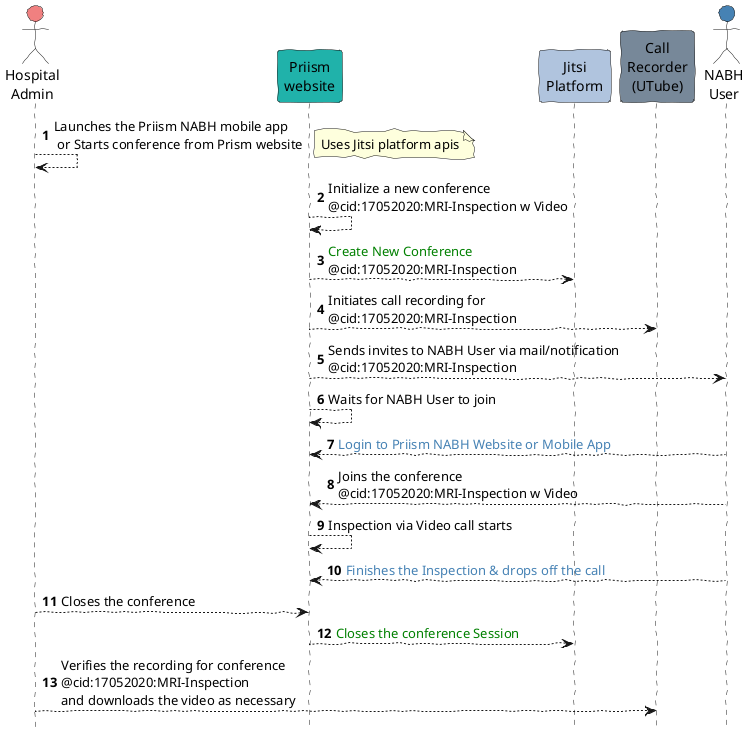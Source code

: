@startuml "Integrating webapp / mobile with Jitsi"

hide footbox
skinparam handwritten true

actor "Hospital\nAdmin" as hoad #LightCoral
participant "Priism\nwebsite" as prws #LightSeaGreen
participant "Jitsi\nPlatform" as jtsi #LightSteelBlue
participant "Call\nRecorder\n(UTube)" as care #LightSlateGray
actor "NABH\nUser" as nusr #SteelBlue

autonumber
hoad --> hoad : Launches the Priism NABH mobile app \n or Starts conference from Prism website 
note right : Uses Jitsi platform apis
prws --> prws : Initialize a new conference\n@cid:17052020:MRI-Inspection w Video
prws --> jtsi : <color:green>Create New Conference\n@cid:17052020:MRI-Inspection
prws --> care : Initiates call recording for \n@cid:17052020:MRI-Inspection
prws --> nusr : Sends invites to NABH User via mail/notification\n@cid:17052020:MRI-Inspection
prws --> prws : Waits for NABH User to join
nusr --> prws : <color:steelblue>Login to Priism NABH Website or Mobile App
nusr --> prws : Joins the conference \n@cid:17052020:MRI-Inspection w Video 
prws --> prws : Inspection via Video call starts 
nusr --> prws : <color:steelblue>Finishes the Inspection & drops off the call
hoad --> prws : Closes the conference
prws --> jtsi : <color:green>Closes the conference Session
hoad --> care : Verifies the recording for conference\n@cid:17052020:MRI-Inspection\nand downloads the video as necessary

@enduml